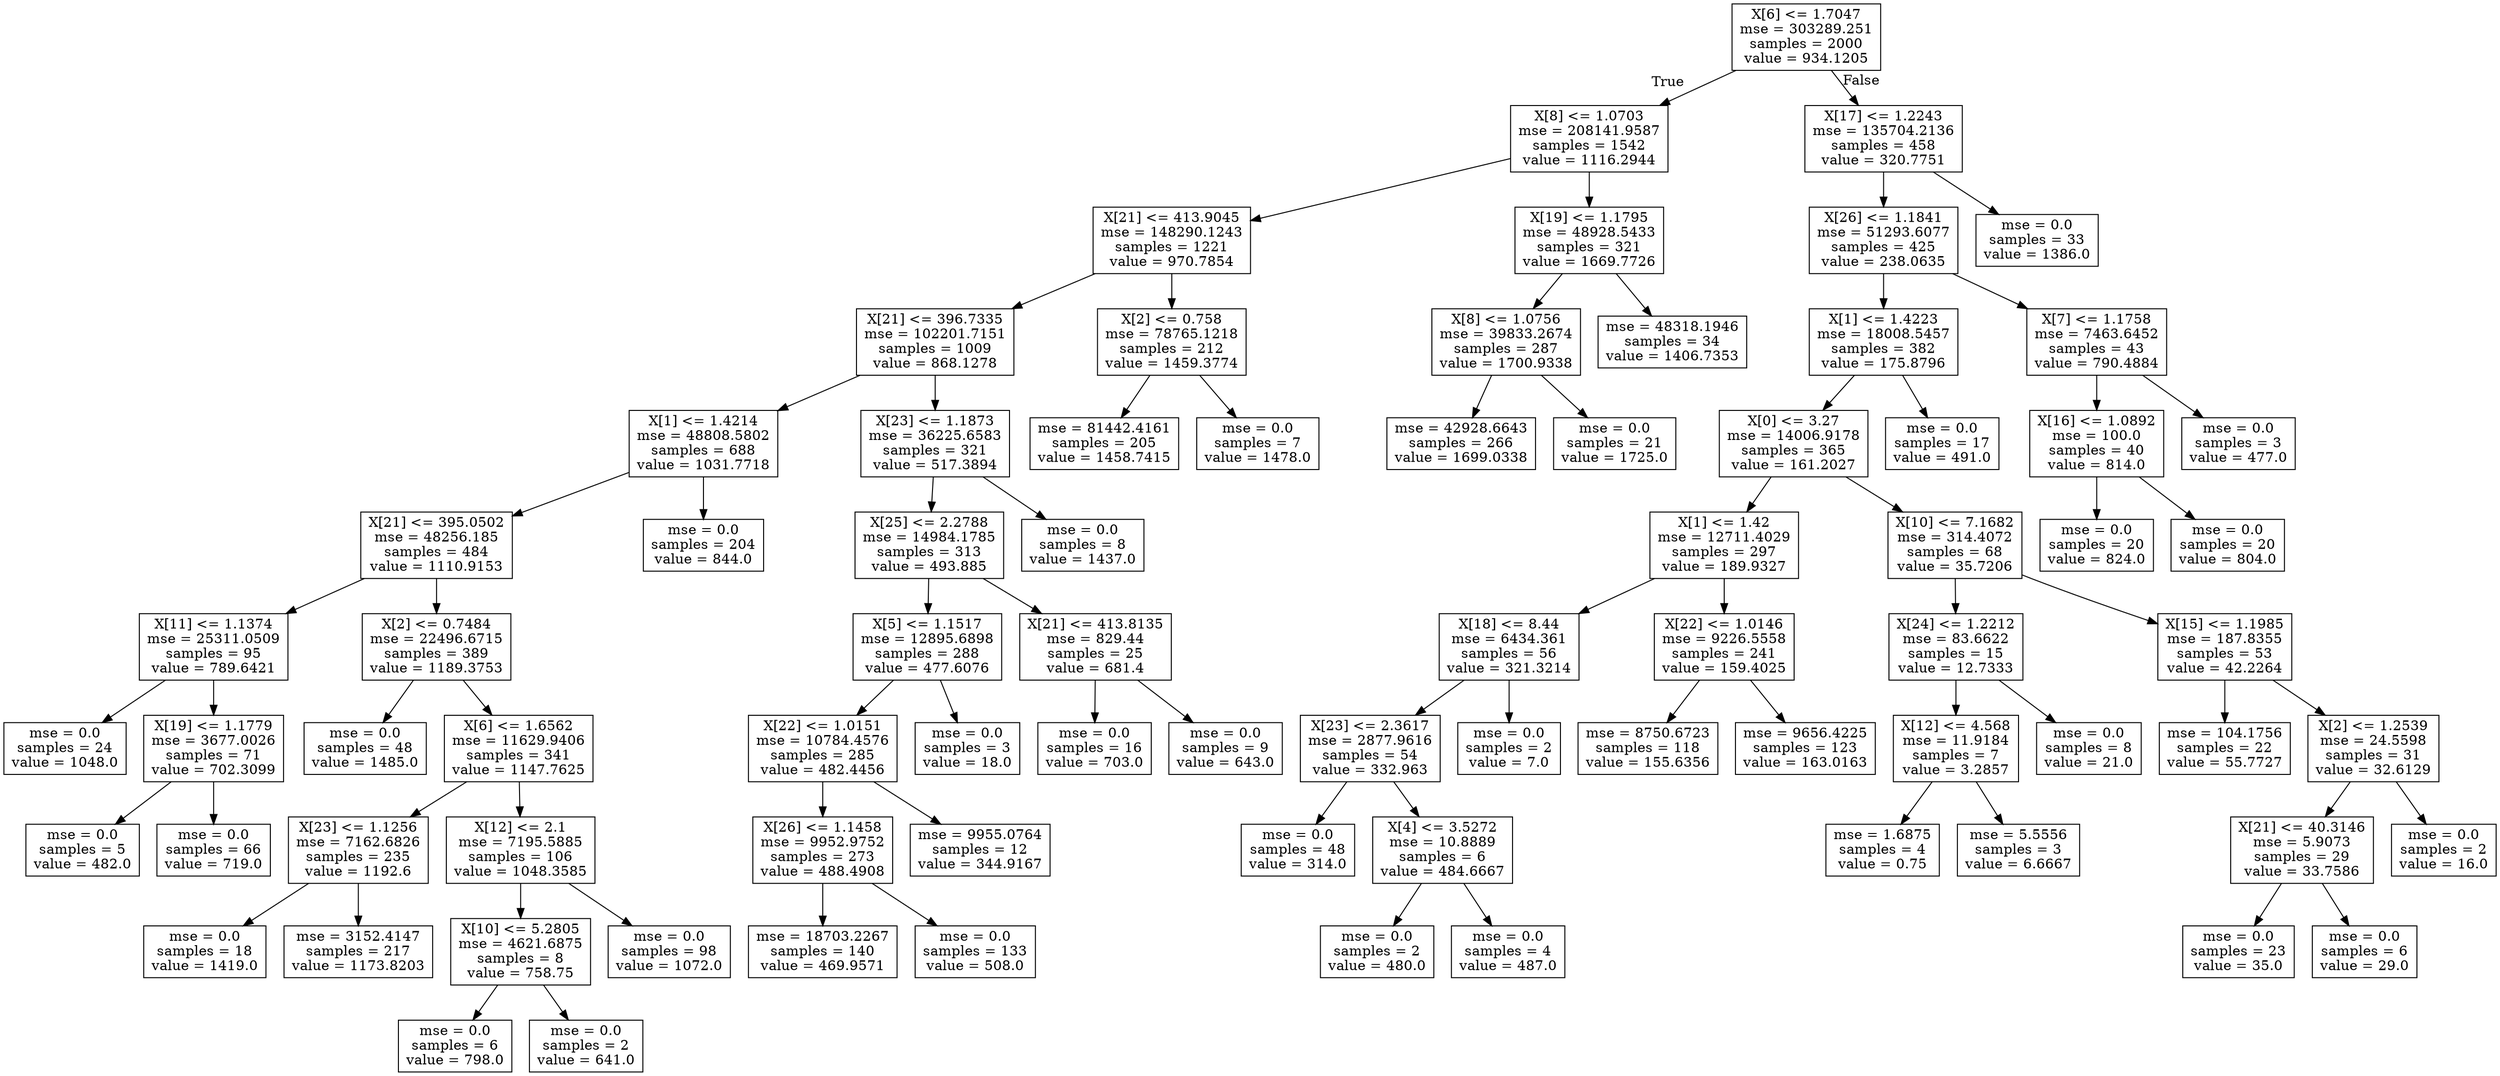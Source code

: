 digraph Tree {
node [shape=box] ;
0 [label="X[6] <= 1.7047\nmse = 303289.251\nsamples = 2000\nvalue = 934.1205"] ;
1 [label="X[8] <= 1.0703\nmse = 208141.9587\nsamples = 1542\nvalue = 1116.2944"] ;
0 -> 1 [labeldistance=2.5, labelangle=45, headlabel="True"] ;
2 [label="X[21] <= 413.9045\nmse = 148290.1243\nsamples = 1221\nvalue = 970.7854"] ;
1 -> 2 ;
3 [label="X[21] <= 396.7335\nmse = 102201.7151\nsamples = 1009\nvalue = 868.1278"] ;
2 -> 3 ;
4 [label="X[1] <= 1.4214\nmse = 48808.5802\nsamples = 688\nvalue = 1031.7718"] ;
3 -> 4 ;
5 [label="X[21] <= 395.0502\nmse = 48256.185\nsamples = 484\nvalue = 1110.9153"] ;
4 -> 5 ;
6 [label="X[11] <= 1.1374\nmse = 25311.0509\nsamples = 95\nvalue = 789.6421"] ;
5 -> 6 ;
7 [label="mse = 0.0\nsamples = 24\nvalue = 1048.0"] ;
6 -> 7 ;
8 [label="X[19] <= 1.1779\nmse = 3677.0026\nsamples = 71\nvalue = 702.3099"] ;
6 -> 8 ;
9 [label="mse = 0.0\nsamples = 5\nvalue = 482.0"] ;
8 -> 9 ;
10 [label="mse = 0.0\nsamples = 66\nvalue = 719.0"] ;
8 -> 10 ;
11 [label="X[2] <= 0.7484\nmse = 22496.6715\nsamples = 389\nvalue = 1189.3753"] ;
5 -> 11 ;
12 [label="mse = 0.0\nsamples = 48\nvalue = 1485.0"] ;
11 -> 12 ;
13 [label="X[6] <= 1.6562\nmse = 11629.9406\nsamples = 341\nvalue = 1147.7625"] ;
11 -> 13 ;
14 [label="X[23] <= 1.1256\nmse = 7162.6826\nsamples = 235\nvalue = 1192.6"] ;
13 -> 14 ;
15 [label="mse = 0.0\nsamples = 18\nvalue = 1419.0"] ;
14 -> 15 ;
16 [label="mse = 3152.4147\nsamples = 217\nvalue = 1173.8203"] ;
14 -> 16 ;
17 [label="X[12] <= 2.1\nmse = 7195.5885\nsamples = 106\nvalue = 1048.3585"] ;
13 -> 17 ;
18 [label="X[10] <= 5.2805\nmse = 4621.6875\nsamples = 8\nvalue = 758.75"] ;
17 -> 18 ;
19 [label="mse = 0.0\nsamples = 6\nvalue = 798.0"] ;
18 -> 19 ;
20 [label="mse = 0.0\nsamples = 2\nvalue = 641.0"] ;
18 -> 20 ;
21 [label="mse = 0.0\nsamples = 98\nvalue = 1072.0"] ;
17 -> 21 ;
22 [label="mse = 0.0\nsamples = 204\nvalue = 844.0"] ;
4 -> 22 ;
23 [label="X[23] <= 1.1873\nmse = 36225.6583\nsamples = 321\nvalue = 517.3894"] ;
3 -> 23 ;
24 [label="X[25] <= 2.2788\nmse = 14984.1785\nsamples = 313\nvalue = 493.885"] ;
23 -> 24 ;
25 [label="X[5] <= 1.1517\nmse = 12895.6898\nsamples = 288\nvalue = 477.6076"] ;
24 -> 25 ;
26 [label="X[22] <= 1.0151\nmse = 10784.4576\nsamples = 285\nvalue = 482.4456"] ;
25 -> 26 ;
27 [label="X[26] <= 1.1458\nmse = 9952.9752\nsamples = 273\nvalue = 488.4908"] ;
26 -> 27 ;
28 [label="mse = 18703.2267\nsamples = 140\nvalue = 469.9571"] ;
27 -> 28 ;
29 [label="mse = 0.0\nsamples = 133\nvalue = 508.0"] ;
27 -> 29 ;
30 [label="mse = 9955.0764\nsamples = 12\nvalue = 344.9167"] ;
26 -> 30 ;
31 [label="mse = 0.0\nsamples = 3\nvalue = 18.0"] ;
25 -> 31 ;
32 [label="X[21] <= 413.8135\nmse = 829.44\nsamples = 25\nvalue = 681.4"] ;
24 -> 32 ;
33 [label="mse = 0.0\nsamples = 16\nvalue = 703.0"] ;
32 -> 33 ;
34 [label="mse = 0.0\nsamples = 9\nvalue = 643.0"] ;
32 -> 34 ;
35 [label="mse = 0.0\nsamples = 8\nvalue = 1437.0"] ;
23 -> 35 ;
36 [label="X[2] <= 0.758\nmse = 78765.1218\nsamples = 212\nvalue = 1459.3774"] ;
2 -> 36 ;
37 [label="mse = 81442.4161\nsamples = 205\nvalue = 1458.7415"] ;
36 -> 37 ;
38 [label="mse = 0.0\nsamples = 7\nvalue = 1478.0"] ;
36 -> 38 ;
39 [label="X[19] <= 1.1795\nmse = 48928.5433\nsamples = 321\nvalue = 1669.7726"] ;
1 -> 39 ;
40 [label="X[8] <= 1.0756\nmse = 39833.2674\nsamples = 287\nvalue = 1700.9338"] ;
39 -> 40 ;
41 [label="mse = 42928.6643\nsamples = 266\nvalue = 1699.0338"] ;
40 -> 41 ;
42 [label="mse = 0.0\nsamples = 21\nvalue = 1725.0"] ;
40 -> 42 ;
43 [label="mse = 48318.1946\nsamples = 34\nvalue = 1406.7353"] ;
39 -> 43 ;
44 [label="X[17] <= 1.2243\nmse = 135704.2136\nsamples = 458\nvalue = 320.7751"] ;
0 -> 44 [labeldistance=2.5, labelangle=-45, headlabel="False"] ;
45 [label="X[26] <= 1.1841\nmse = 51293.6077\nsamples = 425\nvalue = 238.0635"] ;
44 -> 45 ;
46 [label="X[1] <= 1.4223\nmse = 18008.5457\nsamples = 382\nvalue = 175.8796"] ;
45 -> 46 ;
47 [label="X[0] <= 3.27\nmse = 14006.9178\nsamples = 365\nvalue = 161.2027"] ;
46 -> 47 ;
48 [label="X[1] <= 1.42\nmse = 12711.4029\nsamples = 297\nvalue = 189.9327"] ;
47 -> 48 ;
49 [label="X[18] <= 8.44\nmse = 6434.361\nsamples = 56\nvalue = 321.3214"] ;
48 -> 49 ;
50 [label="X[23] <= 2.3617\nmse = 2877.9616\nsamples = 54\nvalue = 332.963"] ;
49 -> 50 ;
51 [label="mse = 0.0\nsamples = 48\nvalue = 314.0"] ;
50 -> 51 ;
52 [label="X[4] <= 3.5272\nmse = 10.8889\nsamples = 6\nvalue = 484.6667"] ;
50 -> 52 ;
53 [label="mse = 0.0\nsamples = 2\nvalue = 480.0"] ;
52 -> 53 ;
54 [label="mse = 0.0\nsamples = 4\nvalue = 487.0"] ;
52 -> 54 ;
55 [label="mse = 0.0\nsamples = 2\nvalue = 7.0"] ;
49 -> 55 ;
56 [label="X[22] <= 1.0146\nmse = 9226.5558\nsamples = 241\nvalue = 159.4025"] ;
48 -> 56 ;
57 [label="mse = 8750.6723\nsamples = 118\nvalue = 155.6356"] ;
56 -> 57 ;
58 [label="mse = 9656.4225\nsamples = 123\nvalue = 163.0163"] ;
56 -> 58 ;
59 [label="X[10] <= 7.1682\nmse = 314.4072\nsamples = 68\nvalue = 35.7206"] ;
47 -> 59 ;
60 [label="X[24] <= 1.2212\nmse = 83.6622\nsamples = 15\nvalue = 12.7333"] ;
59 -> 60 ;
61 [label="X[12] <= 4.568\nmse = 11.9184\nsamples = 7\nvalue = 3.2857"] ;
60 -> 61 ;
62 [label="mse = 1.6875\nsamples = 4\nvalue = 0.75"] ;
61 -> 62 ;
63 [label="mse = 5.5556\nsamples = 3\nvalue = 6.6667"] ;
61 -> 63 ;
64 [label="mse = 0.0\nsamples = 8\nvalue = 21.0"] ;
60 -> 64 ;
65 [label="X[15] <= 1.1985\nmse = 187.8355\nsamples = 53\nvalue = 42.2264"] ;
59 -> 65 ;
66 [label="mse = 104.1756\nsamples = 22\nvalue = 55.7727"] ;
65 -> 66 ;
67 [label="X[2] <= 1.2539\nmse = 24.5598\nsamples = 31\nvalue = 32.6129"] ;
65 -> 67 ;
68 [label="X[21] <= 40.3146\nmse = 5.9073\nsamples = 29\nvalue = 33.7586"] ;
67 -> 68 ;
69 [label="mse = 0.0\nsamples = 23\nvalue = 35.0"] ;
68 -> 69 ;
70 [label="mse = 0.0\nsamples = 6\nvalue = 29.0"] ;
68 -> 70 ;
71 [label="mse = 0.0\nsamples = 2\nvalue = 16.0"] ;
67 -> 71 ;
72 [label="mse = 0.0\nsamples = 17\nvalue = 491.0"] ;
46 -> 72 ;
73 [label="X[7] <= 1.1758\nmse = 7463.6452\nsamples = 43\nvalue = 790.4884"] ;
45 -> 73 ;
74 [label="X[16] <= 1.0892\nmse = 100.0\nsamples = 40\nvalue = 814.0"] ;
73 -> 74 ;
75 [label="mse = 0.0\nsamples = 20\nvalue = 824.0"] ;
74 -> 75 ;
76 [label="mse = 0.0\nsamples = 20\nvalue = 804.0"] ;
74 -> 76 ;
77 [label="mse = 0.0\nsamples = 3\nvalue = 477.0"] ;
73 -> 77 ;
78 [label="mse = 0.0\nsamples = 33\nvalue = 1386.0"] ;
44 -> 78 ;
}